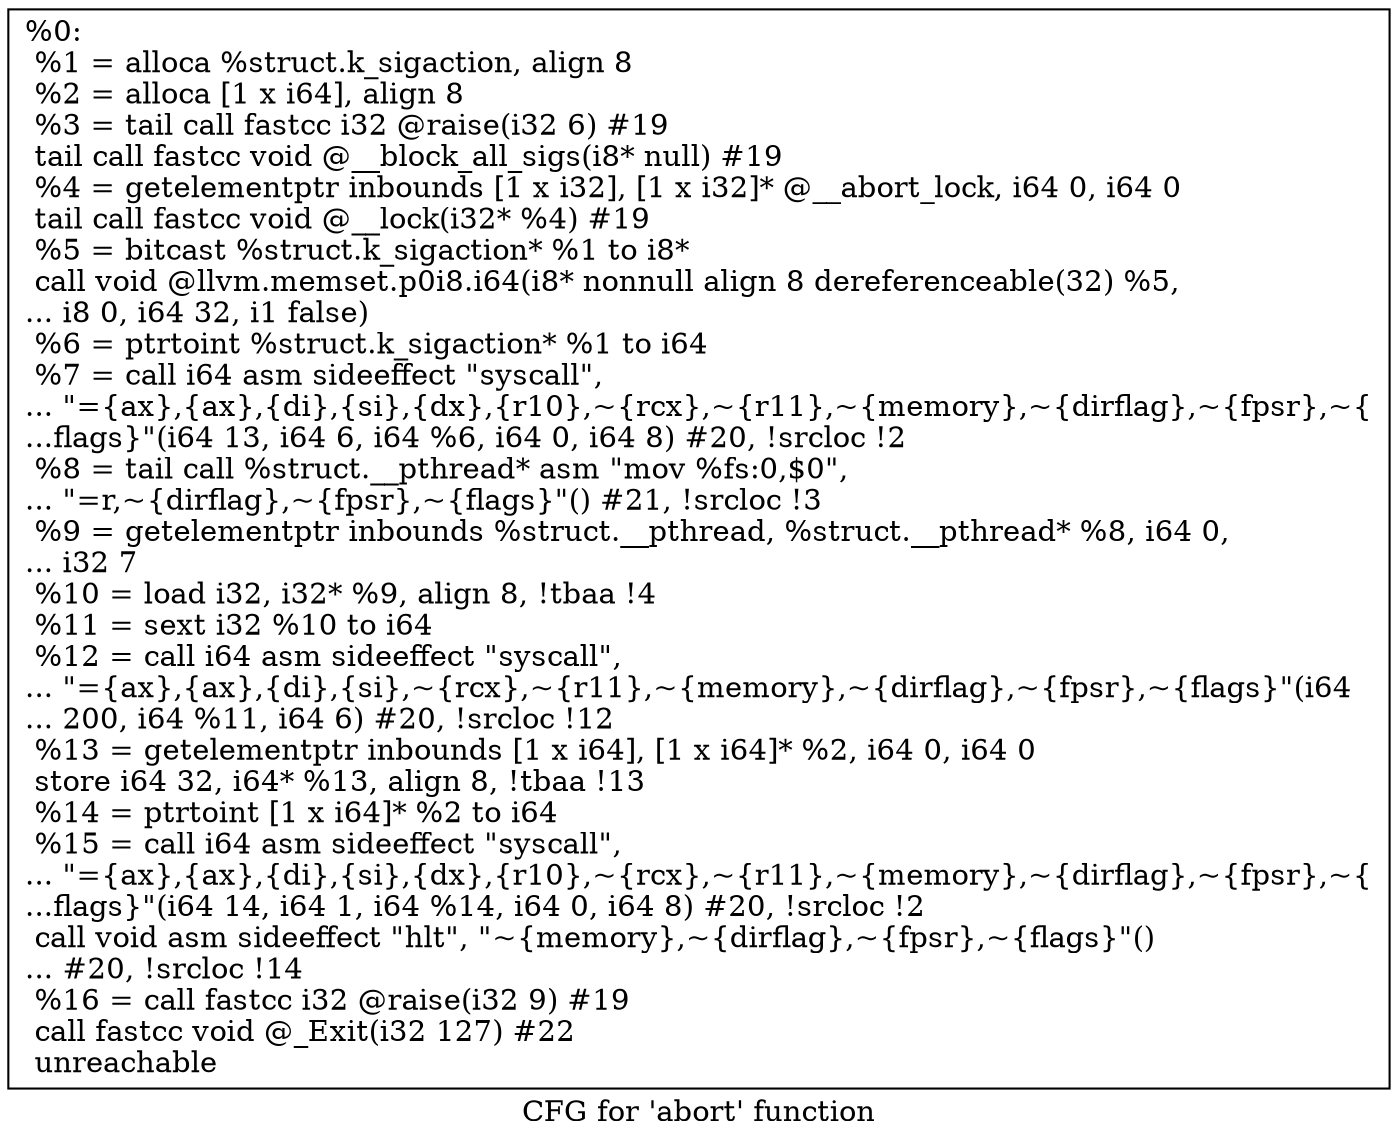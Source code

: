 digraph "CFG for 'abort' function" {
	label="CFG for 'abort' function";

	Node0x28b4b60 [shape=record,label="{%0:\l  %1 = alloca %struct.k_sigaction, align 8\l  %2 = alloca [1 x i64], align 8\l  %3 = tail call fastcc i32 @raise(i32 6) #19\l  tail call fastcc void @__block_all_sigs(i8* null) #19\l  %4 = getelementptr inbounds [1 x i32], [1 x i32]* @__abort_lock, i64 0, i64 0\l  tail call fastcc void @__lock(i32* %4) #19\l  %5 = bitcast %struct.k_sigaction* %1 to i8*\l  call void @llvm.memset.p0i8.i64(i8* nonnull align 8 dereferenceable(32) %5,\l... i8 0, i64 32, i1 false)\l  %6 = ptrtoint %struct.k_sigaction* %1 to i64\l  %7 = call i64 asm sideeffect \"syscall\",\l... \"=\{ax\},\{ax\},\{di\},\{si\},\{dx\},\{r10\},~\{rcx\},~\{r11\},~\{memory\},~\{dirflag\},~\{fpsr\},~\{\l...flags\}\"(i64 13, i64 6, i64 %6, i64 0, i64 8) #20, !srcloc !2\l  %8 = tail call %struct.__pthread* asm \"mov %fs:0,$0\",\l... \"=r,~\{dirflag\},~\{fpsr\},~\{flags\}\"() #21, !srcloc !3\l  %9 = getelementptr inbounds %struct.__pthread, %struct.__pthread* %8, i64 0,\l... i32 7\l  %10 = load i32, i32* %9, align 8, !tbaa !4\l  %11 = sext i32 %10 to i64\l  %12 = call i64 asm sideeffect \"syscall\",\l... \"=\{ax\},\{ax\},\{di\},\{si\},~\{rcx\},~\{r11\},~\{memory\},~\{dirflag\},~\{fpsr\},~\{flags\}\"(i64\l... 200, i64 %11, i64 6) #20, !srcloc !12\l  %13 = getelementptr inbounds [1 x i64], [1 x i64]* %2, i64 0, i64 0\l  store i64 32, i64* %13, align 8, !tbaa !13\l  %14 = ptrtoint [1 x i64]* %2 to i64\l  %15 = call i64 asm sideeffect \"syscall\",\l... \"=\{ax\},\{ax\},\{di\},\{si\},\{dx\},\{r10\},~\{rcx\},~\{r11\},~\{memory\},~\{dirflag\},~\{fpsr\},~\{\l...flags\}\"(i64 14, i64 1, i64 %14, i64 0, i64 8) #20, !srcloc !2\l  call void asm sideeffect \"hlt\", \"~\{memory\},~\{dirflag\},~\{fpsr\},~\{flags\}\"()\l... #20, !srcloc !14\l  %16 = call fastcc i32 @raise(i32 9) #19\l  call fastcc void @_Exit(i32 127) #22\l  unreachable\l}"];
}
